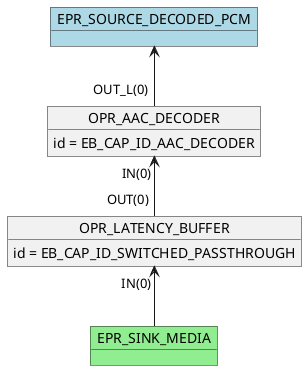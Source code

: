 @startuml

        object OPR_LATENCY_BUFFER
        OPR_LATENCY_BUFFER : id = EB_CAP_ID_SWITCHED_PASSTHROUGH
        object OPR_AAC_DECODER
        OPR_AAC_DECODER : id = EB_CAP_ID_AAC_DECODER
        OPR_AAC_DECODER "IN(0)"<-- "OUT(0)" OPR_LATENCY_BUFFER
        object EPR_SINK_MEDIA #lightgreen
        OPR_LATENCY_BUFFER "IN(0)" <-- EPR_SINK_MEDIA
        object EPR_SOURCE_DECODED_PCM #lightblue
        EPR_SOURCE_DECODED_PCM <-- "OUT_L(0)" OPR_AAC_DECODER
    @enduml
